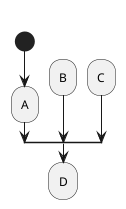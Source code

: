 @startuml
split
   -[hidden]->
    start
   :A;
split again
   -[hidden]->
   :B;
split again
   -[hidden]->
   :C;
end split
:D;
@enduml

@startmindmap
* Course
** SubCourse_1
*** [ Teacher ]
*** [ Sub Teachers ] = []
** .\n.\n.
** SubCourse_n
*** [ Teacher ]
*** [ Sub Teachers ] = []
@endmindmap



@startuml
start
:submit Salary request;
:get the Course();
:ceate a salary policy;
:Course_policy
course_level = Course.course_level
Base_salary = Course.capacity[Course.course_type] .
Cancellation_factor = course_Cancellation_factor;

note
Teacher Salary
end note
:Get All Course subCourse;
repeat :while subcourse in Course (not deleted);
    :Get All subCourse sessions;
    repeat :while session in subcourse (not deleted);

if (
session.canceled
or
not session.session_Report
) then (True)
            :session.teacher -> canceled += 1;
        (False     )elseif (
session.is_sub
        ) then (True)
            :subcourse.teacher -> session_point -= 1
            session.teacher -- -> session_point += 2;
        else
            :session.teacher -> attended session += 1;
        endif
    repeat while (Session exist in Sub Course) is (yes)
    ->no;
repeat while (Sub Course exist in Course) is (yes)
->no;
stop

@enduml
